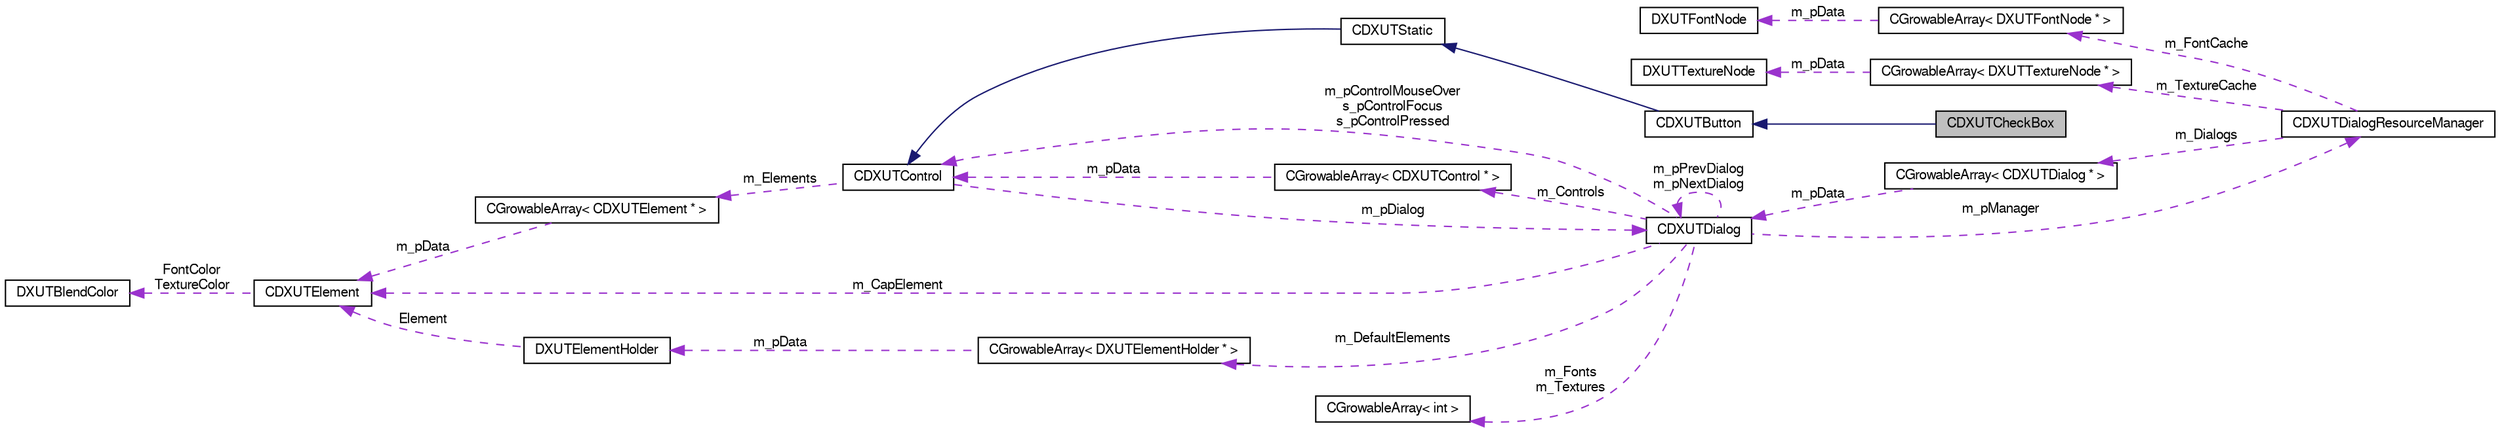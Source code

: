 digraph G
{
  edge [fontname="FreeSans",fontsize="10",labelfontname="FreeSans",labelfontsize="10"];
  node [fontname="FreeSans",fontsize="10",shape=record];
  rankdir=LR;
  Node1 [label="CDXUTCheckBox",height=0.2,width=0.4,color="black", fillcolor="grey75", style="filled" fontcolor="black"];
  Node2 -> Node1 [dir=back,color="midnightblue",fontsize="10",style="solid",fontname="FreeSans"];
  Node2 [label="CDXUTButton",height=0.2,width=0.4,color="black", fillcolor="white", style="filled",URL="$class_c_d_x_u_t_button.html"];
  Node3 -> Node2 [dir=back,color="midnightblue",fontsize="10",style="solid",fontname="FreeSans"];
  Node3 [label="CDXUTStatic",height=0.2,width=0.4,color="black", fillcolor="white", style="filled",URL="$class_c_d_x_u_t_static.html"];
  Node4 -> Node3 [dir=back,color="midnightblue",fontsize="10",style="solid",fontname="FreeSans"];
  Node4 [label="CDXUTControl",height=0.2,width=0.4,color="black", fillcolor="white", style="filled",URL="$class_c_d_x_u_t_control.html"];
  Node5 -> Node4 [dir=back,color="darkorchid3",fontsize="10",style="dashed",label="m_Elements",fontname="FreeSans"];
  Node5 [label="CGrowableArray\< CDXUTElement * \>",height=0.2,width=0.4,color="black", fillcolor="white", style="filled",URL="$class_c_growable_array.html"];
  Node6 -> Node5 [dir=back,color="darkorchid3",fontsize="10",style="dashed",label="m_pData",fontname="FreeSans"];
  Node6 [label="CDXUTElement",height=0.2,width=0.4,color="black", fillcolor="white", style="filled",URL="$class_c_d_x_u_t_element.html"];
  Node7 -> Node6 [dir=back,color="darkorchid3",fontsize="10",style="dashed",label="FontColor\nTextureColor",fontname="FreeSans"];
  Node7 [label="DXUTBlendColor",height=0.2,width=0.4,color="black", fillcolor="white", style="filled",URL="$struct_d_x_u_t_blend_color.html"];
  Node8 -> Node4 [dir=back,color="darkorchid3",fontsize="10",style="dashed",label="m_pDialog",fontname="FreeSans"];
  Node8 [label="CDXUTDialog",height=0.2,width=0.4,color="black", fillcolor="white", style="filled",URL="$class_c_d_x_u_t_dialog.html"];
  Node9 -> Node8 [dir=back,color="darkorchid3",fontsize="10",style="dashed",label="m_Fonts\nm_Textures",fontname="FreeSans"];
  Node9 [label="CGrowableArray\< int \>",height=0.2,width=0.4,color="black", fillcolor="white", style="filled",URL="$class_c_growable_array.html"];
  Node10 -> Node8 [dir=back,color="darkorchid3",fontsize="10",style="dashed",label="m_Controls",fontname="FreeSans"];
  Node10 [label="CGrowableArray\< CDXUTControl * \>",height=0.2,width=0.4,color="black", fillcolor="white", style="filled",URL="$class_c_growable_array.html"];
  Node4 -> Node10 [dir=back,color="darkorchid3",fontsize="10",style="dashed",label="m_pData",fontname="FreeSans"];
  Node4 -> Node8 [dir=back,color="darkorchid3",fontsize="10",style="dashed",label="m_pControlMouseOver\ns_pControlFocus\ns_pControlPressed",fontname="FreeSans"];
  Node11 -> Node8 [dir=back,color="darkorchid3",fontsize="10",style="dashed",label="m_pManager",fontname="FreeSans"];
  Node11 [label="CDXUTDialogResourceManager",height=0.2,width=0.4,color="black", fillcolor="white", style="filled",URL="$class_c_d_x_u_t_dialog_resource_manager.html"];
  Node12 -> Node11 [dir=back,color="darkorchid3",fontsize="10",style="dashed",label="m_Dialogs",fontname="FreeSans"];
  Node12 [label="CGrowableArray\< CDXUTDialog * \>",height=0.2,width=0.4,color="black", fillcolor="white", style="filled",URL="$class_c_growable_array.html"];
  Node8 -> Node12 [dir=back,color="darkorchid3",fontsize="10",style="dashed",label="m_pData",fontname="FreeSans"];
  Node13 -> Node11 [dir=back,color="darkorchid3",fontsize="10",style="dashed",label="m_FontCache",fontname="FreeSans"];
  Node13 [label="CGrowableArray\< DXUTFontNode * \>",height=0.2,width=0.4,color="black", fillcolor="white", style="filled",URL="$class_c_growable_array.html"];
  Node14 -> Node13 [dir=back,color="darkorchid3",fontsize="10",style="dashed",label="m_pData",fontname="FreeSans"];
  Node14 [label="DXUTFontNode",height=0.2,width=0.4,color="black", fillcolor="white", style="filled",URL="$struct_d_x_u_t_font_node.html"];
  Node15 -> Node11 [dir=back,color="darkorchid3",fontsize="10",style="dashed",label="m_TextureCache",fontname="FreeSans"];
  Node15 [label="CGrowableArray\< DXUTTextureNode * \>",height=0.2,width=0.4,color="black", fillcolor="white", style="filled",URL="$class_c_growable_array.html"];
  Node16 -> Node15 [dir=back,color="darkorchid3",fontsize="10",style="dashed",label="m_pData",fontname="FreeSans"];
  Node16 [label="DXUTTextureNode",height=0.2,width=0.4,color="black", fillcolor="white", style="filled",URL="$struct_d_x_u_t_texture_node.html"];
  Node8 -> Node8 [dir=back,color="darkorchid3",fontsize="10",style="dashed",label="m_pPrevDialog\nm_pNextDialog",fontname="FreeSans"];
  Node6 -> Node8 [dir=back,color="darkorchid3",fontsize="10",style="dashed",label="m_CapElement",fontname="FreeSans"];
  Node17 -> Node8 [dir=back,color="darkorchid3",fontsize="10",style="dashed",label="m_DefaultElements",fontname="FreeSans"];
  Node17 [label="CGrowableArray\< DXUTElementHolder * \>",height=0.2,width=0.4,color="black", fillcolor="white", style="filled",URL="$class_c_growable_array.html"];
  Node18 -> Node17 [dir=back,color="darkorchid3",fontsize="10",style="dashed",label="m_pData",fontname="FreeSans"];
  Node18 [label="DXUTElementHolder",height=0.2,width=0.4,color="black", fillcolor="white", style="filled",URL="$struct_d_x_u_t_element_holder.html"];
  Node6 -> Node18 [dir=back,color="darkorchid3",fontsize="10",style="dashed",label="Element",fontname="FreeSans"];
}
